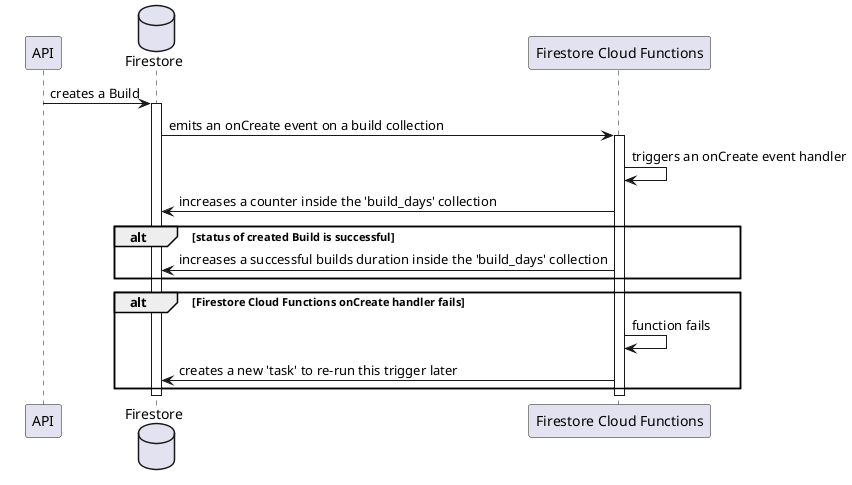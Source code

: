 @startuml firestore_create_builds_aggregation_sequence_diagram
    skinparam ParticipantPadding 20
    skinparam BoxPadding 10

    participant API

    database Firestore

    participant "Firestore Cloud Functions" as FCF

    API -> Firestore : creates a Build
    activate Firestore

    Firestore -> FCF : emits an onCreate event on a build collection
    activate FCF

    FCF -> FCF : triggers an onCreate event handler
    
    FCF -> Firestore : increases a counter inside the 'build_days' collection

    alt status of created Build is successful
        FCF -> Firestore : increases a successful builds duration inside the 'build_days' collection
    end

    alt Firestore Cloud Functions onCreate handler fails
        FCF -> FCF : function fails
        FCF -> Firestore : creates a new 'task' to re-run this trigger later
    end

    deactivate FCF
    deactivate Firestore

@enduml
